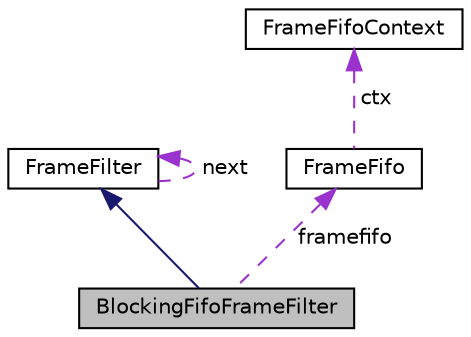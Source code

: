 digraph "BlockingFifoFrameFilter"
{
  edge [fontname="Helvetica",fontsize="10",labelfontname="Helvetica",labelfontsize="10"];
  node [fontname="Helvetica",fontsize="10",shape=record];
  Node2 [label="BlockingFifoFrameFilter",height=0.2,width=0.4,color="black", fillcolor="grey75", style="filled", fontcolor="black"];
  Node3 -> Node2 [dir="back",color="midnightblue",fontsize="10",style="solid",fontname="Helvetica"];
  Node3 [label="FrameFilter",height=0.2,width=0.4,color="black", fillcolor="white", style="filled",URL="$classFrameFilter.html",tooltip="The mother class of all frame filters! FrameFilters are used to create \"filter chains\". "];
  Node3 -> Node3 [dir="back",color="darkorchid3",fontsize="10",style="dashed",label=" next" ,fontname="Helvetica"];
  Node4 -> Node2 [dir="back",color="darkorchid3",fontsize="10",style="dashed",label=" framefifo" ,fontname="Helvetica"];
  Node4 [label="FrameFifo",height=0.2,width=0.4,color="black", fillcolor="white", style="filled",URL="$classFrameFifo.html",tooltip="A thread-safe combination of a fifo (first-in-first-out) queue and an associated stack. "];
  Node5 -> Node4 [dir="back",color="darkorchid3",fontsize="10",style="dashed",label=" ctx" ,fontname="Helvetica"];
  Node5 [label="FrameFifoContext",height=0.2,width=0.4,color="black", fillcolor="white", style="filled",URL="$structFrameFifoContext.html",tooltip="Describes the stack structure and fifo behaviour for a FrameFifo. "];
}
